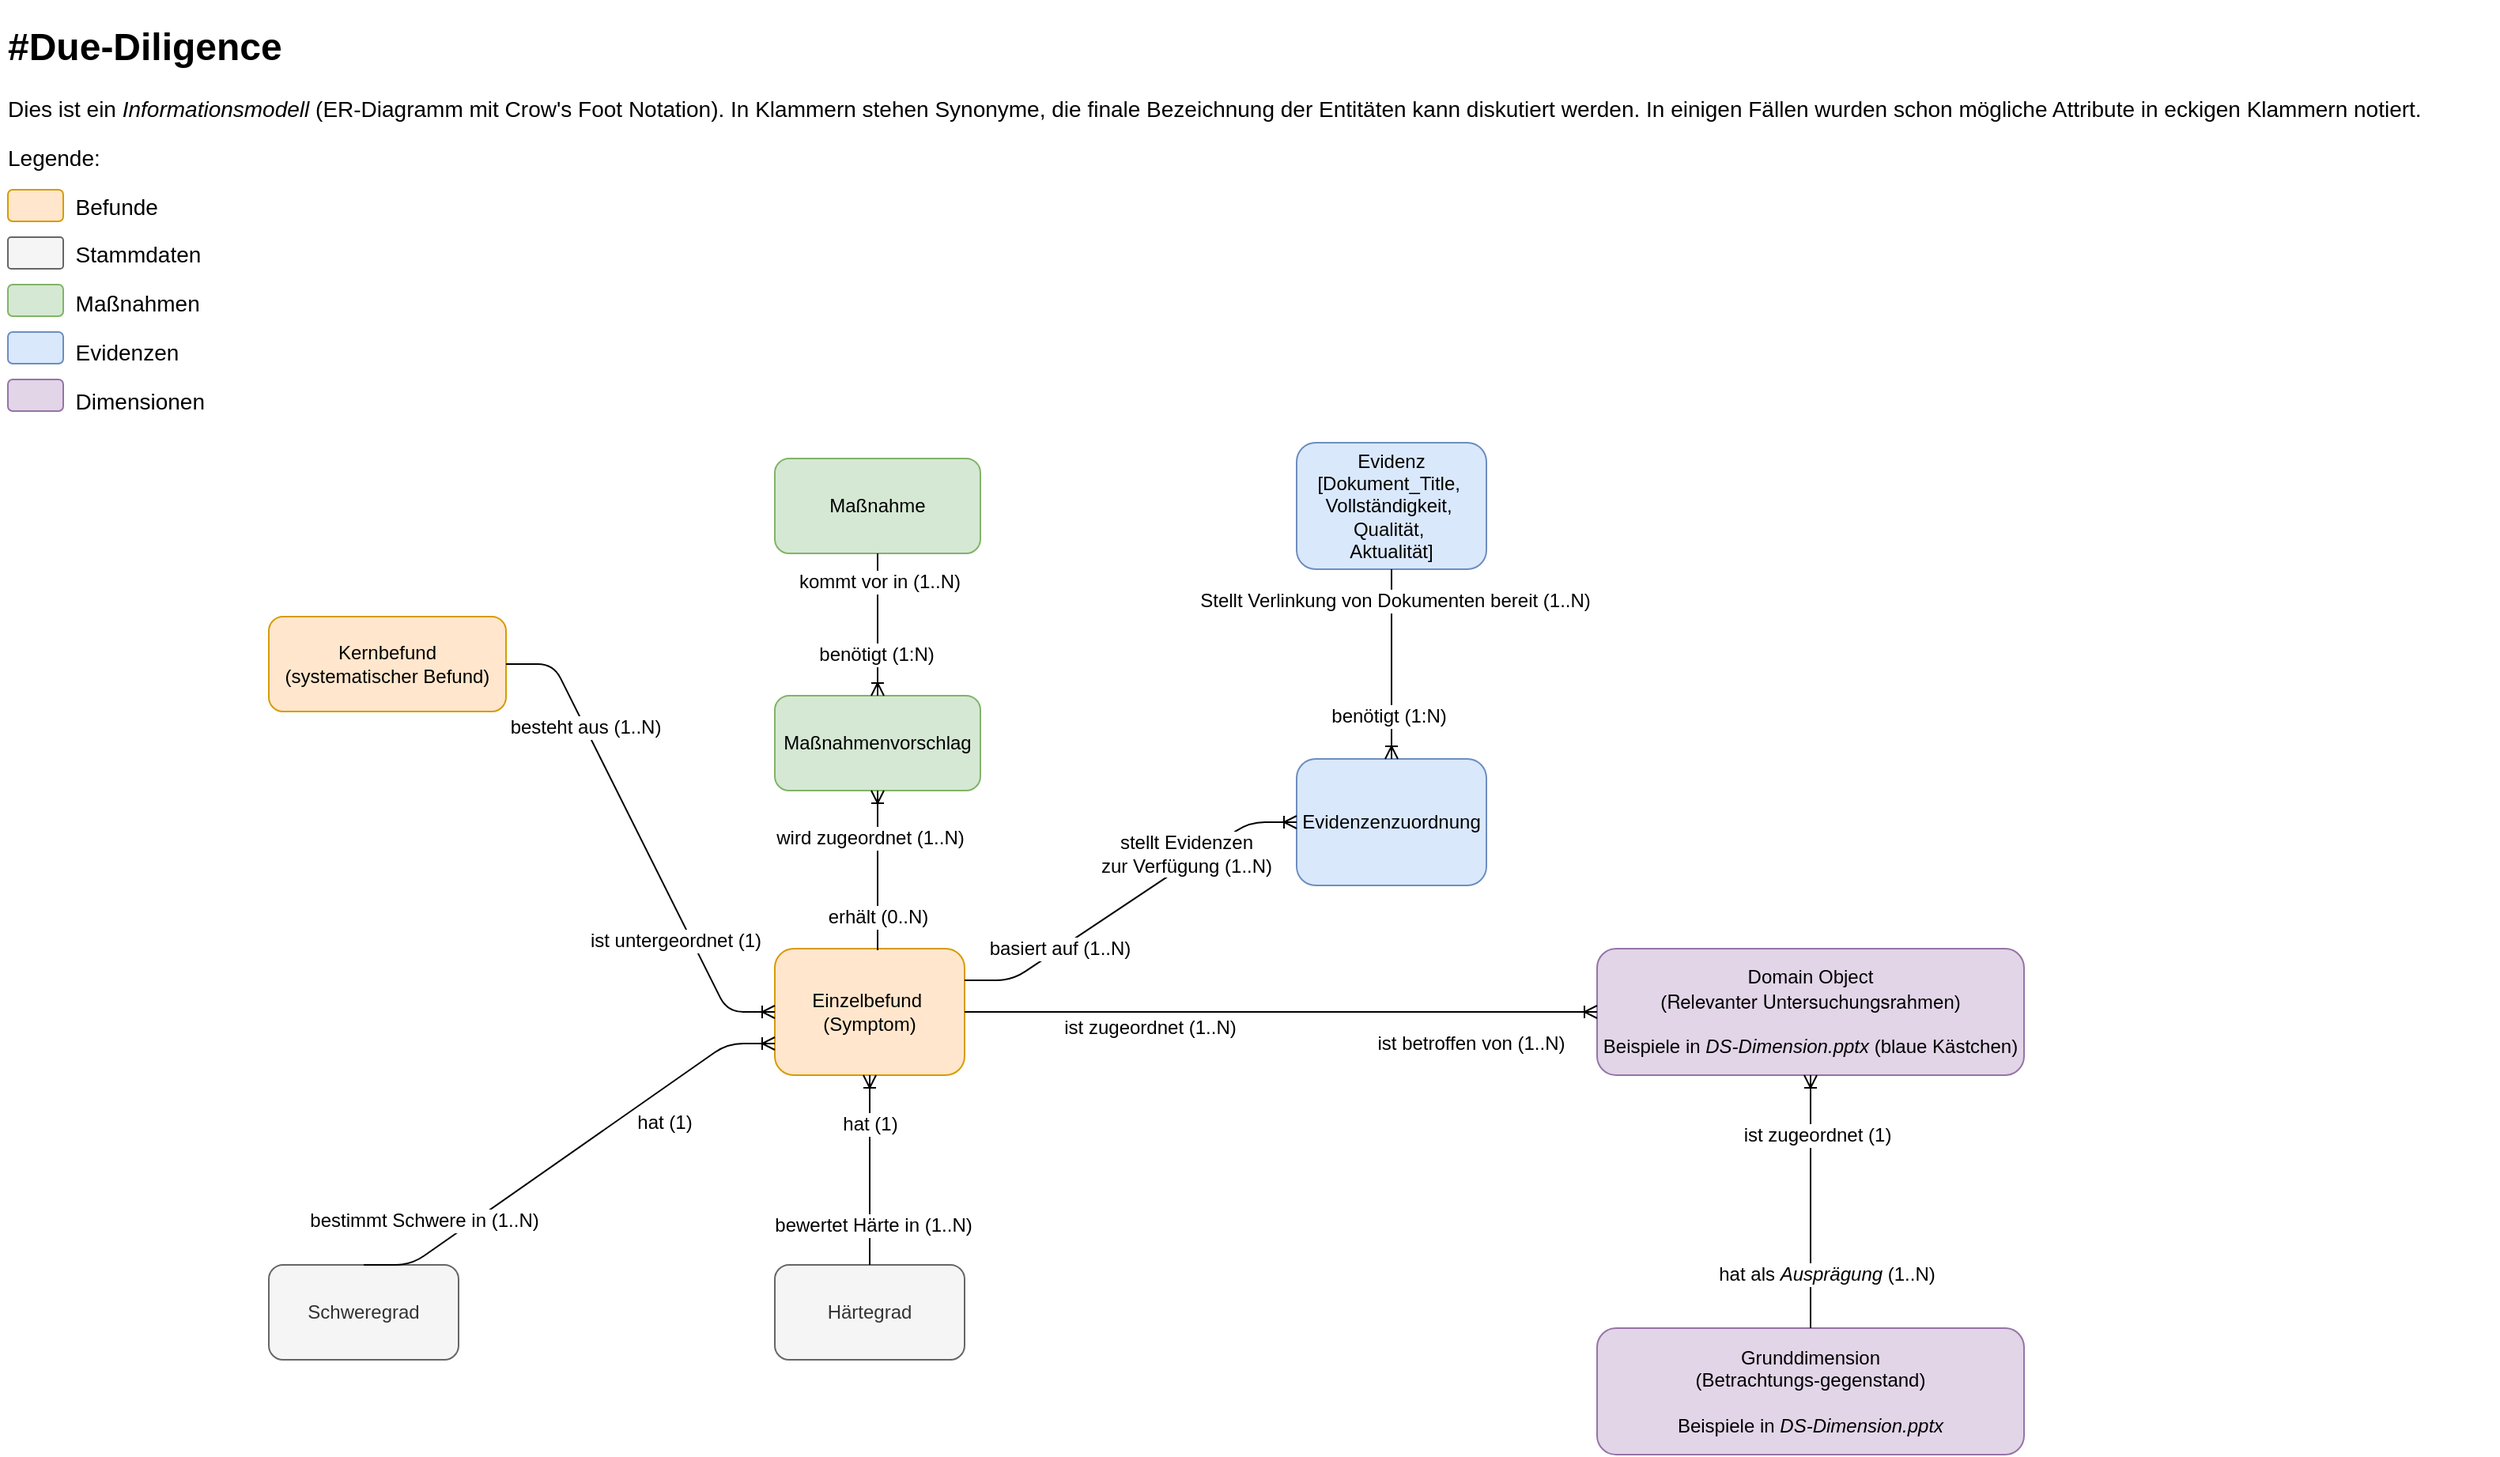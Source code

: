 <mxfile version="12.2.5" type="github" pages="1">
  <diagram name="Page-1" id="929967ad-93f9-6ef4-fab6-5d389245f69c">
    <mxGraphModel dx="932" dy="609" grid="1" gridSize="10" guides="1" tooltips="1" connect="1" arrows="1" fold="1" page="1" pageScale="1.5" pageWidth="1169" pageHeight="826" background="none" math="0" shadow="0">
      <root>
        <mxCell id="0" style=";html=1;"/>
        <mxCell id="1" style=";html=1;" parent="0"/>
        <mxCell id="lpoHIjDjbp7n_Nv5GESF-1" value="&lt;span style=&quot;white-space: normal&quot;&gt;Einzelbefund&amp;nbsp;&lt;/span&gt;&lt;br style=&quot;white-space: normal&quot;&gt;&lt;span style=&quot;white-space: normal&quot;&gt;(Symptom)&lt;/span&gt;" style="rounded=1;whiteSpace=wrap;html=1;fillColor=#ffe6cc;strokeColor=#d79b00;" parent="1" vertex="1">
          <mxGeometry x="500" y="610" width="120" height="80" as="geometry"/>
        </mxCell>
        <mxCell id="lpoHIjDjbp7n_Nv5GESF-2" value="Grunddimension&lt;br&gt;(Betrachtungs-gegenstand)&lt;br&gt;&lt;br&gt;&lt;span style=&quot;text-align: left&quot;&gt;Beispiele in&amp;nbsp;&lt;/span&gt;&lt;i style=&quot;text-align: left&quot;&gt;DS-Dimension.pptx&lt;br&gt;&lt;/i&gt;" style="rounded=1;whiteSpace=wrap;html=1;fillColor=#e1d5e7;strokeColor=#9673a6;" parent="1" vertex="1">
          <mxGeometry x="1020" y="850" width="270" height="80" as="geometry"/>
        </mxCell>
        <mxCell id="lpoHIjDjbp7n_Nv5GESF-3" value="Kernbefund (systematischer Befund)" style="rounded=1;whiteSpace=wrap;html=1;fillColor=#ffe6cc;strokeColor=#d79b00;" parent="1" vertex="1">
          <mxGeometry x="180" y="400" width="150" height="60" as="geometry"/>
        </mxCell>
        <mxCell id="lpoHIjDjbp7n_Nv5GESF-4" value="" style="edgeStyle=entityRelationEdgeStyle;fontSize=12;html=1;endArrow=ERoneToMany;entryX=0;entryY=0.5;entryDx=0;entryDy=0;" parent="1" source="lpoHIjDjbp7n_Nv5GESF-3" target="lpoHIjDjbp7n_Nv5GESF-1" edge="1">
          <mxGeometry width="100" height="100" relative="1" as="geometry">
            <mxPoint x="200" y="820" as="sourcePoint"/>
            <mxPoint x="300" y="720" as="targetPoint"/>
          </mxGeometry>
        </mxCell>
        <mxCell id="jVlvGWDDENxsNVDKOX9u-14" value="besteht aus (1..N)" style="text;html=1;resizable=0;points=[];align=center;verticalAlign=middle;labelBackgroundColor=#ffffff;" parent="lpoHIjDjbp7n_Nv5GESF-4" vertex="1" connectable="0">
          <mxGeometry x="-0.647" y="-19" relative="1" as="geometry">
            <mxPoint x="26" y="9.5" as="offset"/>
          </mxGeometry>
        </mxCell>
        <mxCell id="jVlvGWDDENxsNVDKOX9u-16" value="ist untergeordnet (1)" style="text;html=1;resizable=0;points=[];align=center;verticalAlign=middle;labelBackgroundColor=#ffffff;" parent="lpoHIjDjbp7n_Nv5GESF-4" vertex="1" connectable="0">
          <mxGeometry x="0.581" y="-1" relative="1" as="geometry">
            <mxPoint x="-17" y="-15" as="offset"/>
          </mxGeometry>
        </mxCell>
        <mxCell id="lpoHIjDjbp7n_Nv5GESF-5" value="Domain Object&lt;br&gt;(&lt;span style=&quot;font-family: &amp;#34;helvetica neue&amp;#34;&quot;&gt;Relevanter Untersuchungsrahmen&lt;/span&gt;)&lt;br&gt;&lt;br&gt;&lt;span style=&quot;text-align: left&quot;&gt;Beispiele in&amp;nbsp;&lt;/span&gt;&lt;i style=&quot;text-align: left&quot;&gt;DS-Dimension.pptx&amp;nbsp;&lt;/i&gt;&lt;span style=&quot;text-align: left&quot;&gt;(blaue Kästchen)&lt;/span&gt;" style="rounded=1;whiteSpace=wrap;html=1;align=center;fillColor=#e1d5e7;strokeColor=#9673a6;" parent="1" vertex="1">
          <mxGeometry x="1020" y="610" width="270" height="80" as="geometry"/>
        </mxCell>
        <mxCell id="lpoHIjDjbp7n_Nv5GESF-7" value="Maßnahmenvorschlag" style="rounded=1;html=1;whiteSpace=wrap;fillColor=#d5e8d4;strokeColor=#82b366;" parent="1" vertex="1">
          <mxGeometry x="500" y="450" width="130" height="60" as="geometry"/>
        </mxCell>
        <mxCell id="jVlvGWDDENxsNVDKOX9u-1" value="Schweregrad" style="rounded=1;whiteSpace=wrap;html=1;fillColor=#f5f5f5;strokeColor=#666666;fontColor=#333333;" parent="1" vertex="1">
          <mxGeometry x="180" y="810" width="120" height="60" as="geometry"/>
        </mxCell>
        <mxCell id="jVlvGWDDENxsNVDKOX9u-2" value="Härtegrad" style="rounded=1;whiteSpace=wrap;html=1;fillColor=#f5f5f5;strokeColor=#666666;fontColor=#333333;" parent="1" vertex="1">
          <mxGeometry x="500" y="810" width="120" height="60" as="geometry"/>
        </mxCell>
        <mxCell id="jVlvGWDDENxsNVDKOX9u-9" value="" style="fontSize=12;html=1;endArrow=ERoneToMany;entryX=0;entryY=0.75;entryDx=0;entryDy=0;exitX=0.5;exitY=0;exitDx=0;exitDy=0;edgeStyle=entityRelationEdgeStyle;elbow=vertical;" parent="1" source="jVlvGWDDENxsNVDKOX9u-1" target="lpoHIjDjbp7n_Nv5GESF-1" edge="1">
          <mxGeometry width="100" height="100" relative="1" as="geometry">
            <mxPoint x="20" y="1030" as="sourcePoint"/>
            <mxPoint x="120" y="930" as="targetPoint"/>
          </mxGeometry>
        </mxCell>
        <mxCell id="jVlvGWDDENxsNVDKOX9u-12" value="bestimmt&amp;nbsp;Schwere in (1..N)" style="text;html=1;resizable=0;points=[];align=center;verticalAlign=middle;labelBackgroundColor=#ffffff;" parent="jVlvGWDDENxsNVDKOX9u-9" vertex="1" connectable="0">
          <mxGeometry x="-0.786" y="1" relative="1" as="geometry">
            <mxPoint x="6.5" y="-25.5" as="offset"/>
          </mxGeometry>
        </mxCell>
        <mxCell id="jVlvGWDDENxsNVDKOX9u-13" value="hat (1)" style="text;html=1;resizable=0;points=[];align=center;verticalAlign=middle;labelBackgroundColor=#ffffff;" parent="jVlvGWDDENxsNVDKOX9u-9" vertex="1" connectable="0">
          <mxGeometry x="0.771" y="-1" relative="1" as="geometry">
            <mxPoint x="-37.5" y="46.5" as="offset"/>
          </mxGeometry>
        </mxCell>
        <mxCell id="jVlvGWDDENxsNVDKOX9u-10" value="" style="fontSize=12;html=1;endArrow=ERoneToMany;entryX=0.5;entryY=1;entryDx=0;entryDy=0;exitX=0.5;exitY=0;exitDx=0;exitDy=0;" parent="1" source="jVlvGWDDENxsNVDKOX9u-2" target="lpoHIjDjbp7n_Nv5GESF-1" edge="1">
          <mxGeometry width="100" height="100" relative="1" as="geometry">
            <mxPoint x="20" y="1030" as="sourcePoint"/>
            <mxPoint x="120" y="930" as="targetPoint"/>
          </mxGeometry>
        </mxCell>
        <mxCell id="jVlvGWDDENxsNVDKOX9u-17" value="hat (1)" style="text;html=1;resizable=0;points=[];align=center;verticalAlign=middle;labelBackgroundColor=#ffffff;" parent="jVlvGWDDENxsNVDKOX9u-10" vertex="1" connectable="0">
          <mxGeometry x="0.343" relative="1" as="geometry">
            <mxPoint y="-9" as="offset"/>
          </mxGeometry>
        </mxCell>
        <mxCell id="jVlvGWDDENxsNVDKOX9u-18" value="bewertet Härte in (1..N)" style="text;html=1;resizable=0;points=[];align=center;verticalAlign=middle;labelBackgroundColor=#ffffff;" parent="jVlvGWDDENxsNVDKOX9u-10" vertex="1" connectable="0">
          <mxGeometry x="-0.586" y="-2" relative="1" as="geometry">
            <mxPoint as="offset"/>
          </mxGeometry>
        </mxCell>
        <mxCell id="jVlvGWDDENxsNVDKOX9u-22" value="Evidenz &lt;br&gt;[&lt;span style=&quot;text-align: left&quot;&gt;Dokument_Title,&amp;nbsp;&lt;br&gt;&lt;/span&gt;&lt;span style=&quot;text-align: left&quot;&gt;Vollständigkeit,&amp;nbsp;&lt;br&gt;&lt;/span&gt;&lt;span style=&quot;text-align: left&quot;&gt;Qualität,&amp;nbsp;&lt;br&gt;&lt;/span&gt;&lt;span style=&quot;text-align: left&quot;&gt;Aktualität&lt;/span&gt;]" style="rounded=1;whiteSpace=wrap;html=1;fillColor=#dae8fc;strokeColor=#6c8ebf;" parent="1" vertex="1">
          <mxGeometry x="830" y="290" width="120" height="80" as="geometry"/>
        </mxCell>
        <mxCell id="tbm3mgn3CqdpKke_emqs-7" value="" style="edgeStyle=entityRelationEdgeStyle;fontSize=12;html=1;endArrow=ERoneToMany;entryX=0;entryY=0.5;entryDx=0;entryDy=0;exitX=1;exitY=0.5;exitDx=0;exitDy=0;" parent="1" source="lpoHIjDjbp7n_Nv5GESF-1" target="lpoHIjDjbp7n_Nv5GESF-5" edge="1">
          <mxGeometry width="100" height="100" relative="1" as="geometry">
            <mxPoint x="760" y="760" as="sourcePoint"/>
            <mxPoint x="860" y="660" as="targetPoint"/>
          </mxGeometry>
        </mxCell>
        <mxCell id="tbm3mgn3CqdpKke_emqs-8" value="ist zugeordnet (1..N)" style="text;html=1;resizable=0;points=[];align=center;verticalAlign=middle;labelBackgroundColor=#ffffff;" parent="tbm3mgn3CqdpKke_emqs-7" vertex="1" connectable="0">
          <mxGeometry x="-0.659" relative="1" as="geometry">
            <mxPoint x="49" y="10" as="offset"/>
          </mxGeometry>
        </mxCell>
        <mxCell id="tbm3mgn3CqdpKke_emqs-9" value="ist betroffen von (1..N)" style="text;html=1;resizable=0;points=[];align=center;verticalAlign=middle;labelBackgroundColor=#ffffff;" parent="tbm3mgn3CqdpKke_emqs-7" vertex="1" connectable="0">
          <mxGeometry x="0.76" y="-2" relative="1" as="geometry">
            <mxPoint x="-32" y="18" as="offset"/>
          </mxGeometry>
        </mxCell>
        <mxCell id="tbm3mgn3CqdpKke_emqs-10" value="" style="fontSize=12;html=1;endArrow=ERoneToMany;exitX=0.5;exitY=0;exitDx=0;exitDy=0;entryX=0.5;entryY=1;entryDx=0;entryDy=0;elbow=vertical;" parent="1" source="lpoHIjDjbp7n_Nv5GESF-2" target="lpoHIjDjbp7n_Nv5GESF-5" edge="1">
          <mxGeometry width="100" height="100" relative="1" as="geometry">
            <mxPoint x="220" y="990" as="sourcePoint"/>
            <mxPoint x="320" y="890" as="targetPoint"/>
          </mxGeometry>
        </mxCell>
        <mxCell id="tbm3mgn3CqdpKke_emqs-11" value="ist zugeordnet (1)" style="text;html=1;resizable=0;points=[];align=center;verticalAlign=middle;labelBackgroundColor=#ffffff;" parent="tbm3mgn3CqdpKke_emqs-10" vertex="1" connectable="0">
          <mxGeometry x="0.524" y="-4" relative="1" as="geometry">
            <mxPoint as="offset"/>
          </mxGeometry>
        </mxCell>
        <mxCell id="tbm3mgn3CqdpKke_emqs-12" value="hat als&amp;nbsp;&lt;i&gt;Ausprägung&lt;/i&gt;&amp;nbsp;(1..N)" style="text;html=1;resizable=0;points=[];align=center;verticalAlign=middle;labelBackgroundColor=#ffffff;" parent="tbm3mgn3CqdpKke_emqs-10" vertex="1" connectable="0">
          <mxGeometry x="-0.524" y="1" relative="1" as="geometry">
            <mxPoint x="11" y="3.5" as="offset"/>
          </mxGeometry>
        </mxCell>
        <mxCell id="nOuzh2_DET2T8DFauegL-1" value="&lt;h1&gt;#Due-Diligence&lt;/h1&gt;&lt;p style=&quot;font-size: 14px&quot;&gt;&lt;font style=&quot;font-size: 14px&quot;&gt;Dies ist ein &lt;i&gt;Informationsmodell &lt;/i&gt;(ER-Diagramm mit Crow&#39;s Foot Notation). In Klammern stehen Synonyme, die finale Bezeichnung der Entitäten kann diskutiert werden. In einigen Fällen wurden schon mögliche Attribute in eckigen Klammern notiert.&lt;/font&gt;&lt;/p&gt;&lt;p style=&quot;font-size: 14px&quot;&gt;&lt;span&gt;Legende:&lt;/span&gt;&lt;/p&gt;&lt;p style=&quot;font-size: 14px&quot;&gt;&lt;font style=&quot;font-size: 14px&quot;&gt;&amp;nbsp; &amp;nbsp; &amp;nbsp; &amp;nbsp; &amp;nbsp; &amp;nbsp;Befunde&lt;/font&gt;&lt;/p&gt;&lt;p style=&quot;font-size: 14px&quot;&gt;&amp;nbsp; &amp;nbsp; &amp;nbsp; &amp;nbsp; &amp;nbsp; &amp;nbsp;Stammdaten&lt;/p&gt;&lt;p style=&quot;font-size: 14px&quot;&gt;&amp;nbsp; &amp;nbsp; &amp;nbsp; &amp;nbsp; &amp;nbsp; &amp;nbsp;Maßnahmen&lt;/p&gt;&lt;p style=&quot;font-size: 14px&quot;&gt;&amp;nbsp; &amp;nbsp; &amp;nbsp; &amp;nbsp; &amp;nbsp; &amp;nbsp;Evidenzen&lt;/p&gt;&lt;p style=&quot;font-size: 14px&quot;&gt;&amp;nbsp; &amp;nbsp; &amp;nbsp; &amp;nbsp; &amp;nbsp; &amp;nbsp;Dimensionen&lt;/p&gt;&lt;p&gt;&lt;br&gt;&lt;/p&gt;" style="text;html=1;strokeColor=none;fillColor=none;spacing=5;spacingTop=-20;whiteSpace=wrap;overflow=hidden;rounded=0;" parent="1" vertex="1">
          <mxGeometry x="10" y="20" width="1580" height="260" as="geometry"/>
        </mxCell>
        <mxCell id="nOuzh2_DET2T8DFauegL-2" value="" style="rounded=1;whiteSpace=wrap;html=1;fillColor=#ffe6cc;strokeColor=#d79b00;" parent="1" vertex="1">
          <mxGeometry x="15" y="130" width="35" height="20" as="geometry"/>
        </mxCell>
        <mxCell id="nOuzh2_DET2T8DFauegL-5" value="" style="rounded=1;whiteSpace=wrap;html=1;fillColor=#f5f5f5;strokeColor=#666666;fontColor=#333333;arcSize=10;" parent="1" vertex="1">
          <mxGeometry x="15" y="160" width="35" height="20" as="geometry"/>
        </mxCell>
        <mxCell id="nOuzh2_DET2T8DFauegL-6" value="" style="rounded=1;html=1;whiteSpace=wrap;fillColor=#d5e8d4;strokeColor=#82b366;" parent="1" vertex="1">
          <mxGeometry x="15" y="190" width="35" height="20" as="geometry"/>
        </mxCell>
        <mxCell id="nOuzh2_DET2T8DFauegL-8" value="" style="rounded=1;whiteSpace=wrap;html=1;fillColor=#dae8fc;strokeColor=#6c8ebf;" parent="1" vertex="1">
          <mxGeometry x="15" y="220" width="35" height="20" as="geometry"/>
        </mxCell>
        <mxCell id="nOuzh2_DET2T8DFauegL-9" value="" style="rounded=1;whiteSpace=wrap;html=1;align=center;fillColor=#e1d5e7;strokeColor=#9673a6;" parent="1" vertex="1">
          <mxGeometry x="15" y="250" width="35" height="20" as="geometry"/>
        </mxCell>
        <mxCell id="nOuzh2_DET2T8DFauegL-12" value="Maßnahme" style="rounded=1;html=1;whiteSpace=wrap;fillColor=#d5e8d4;strokeColor=#82b366;" parent="1" vertex="1">
          <mxGeometry x="500" y="300" width="130" height="60" as="geometry"/>
        </mxCell>
        <mxCell id="nOuzh2_DET2T8DFauegL-13" value="" style="fontSize=12;html=1;endArrow=ERoneToMany;entryX=0.5;entryY=1;entryDx=0;entryDy=0;" parent="1" target="lpoHIjDjbp7n_Nv5GESF-7" edge="1">
          <mxGeometry width="100" height="100" relative="1" as="geometry">
            <mxPoint x="565" y="611" as="sourcePoint"/>
            <mxPoint x="580" y="485" as="targetPoint"/>
          </mxGeometry>
        </mxCell>
        <mxCell id="nOuzh2_DET2T8DFauegL-15" value="erhält (0..N)" style="text;html=1;resizable=0;points=[];align=center;verticalAlign=middle;labelBackgroundColor=#ffffff;" parent="nOuzh2_DET2T8DFauegL-13" vertex="1" connectable="0">
          <mxGeometry x="-0.62" y="-3" relative="1" as="geometry">
            <mxPoint x="-3" y="-2" as="offset"/>
          </mxGeometry>
        </mxCell>
        <mxCell id="nOuzh2_DET2T8DFauegL-16" value="wird zugeordnet (1..N)" style="text;html=1;resizable=0;points=[];align=center;verticalAlign=middle;labelBackgroundColor=#ffffff;" parent="nOuzh2_DET2T8DFauegL-13" vertex="1" connectable="0">
          <mxGeometry x="0.552" y="1" relative="1" as="geometry">
            <mxPoint x="-4" y="7.5" as="offset"/>
          </mxGeometry>
        </mxCell>
        <mxCell id="nOuzh2_DET2T8DFauegL-14" value="" style="fontSize=12;html=1;endArrow=ERoneToMany;entryX=0.5;entryY=0;entryDx=0;entryDy=0;exitX=0.5;exitY=1;exitDx=0;exitDy=0;" parent="1" source="nOuzh2_DET2T8DFauegL-12" target="lpoHIjDjbp7n_Nv5GESF-7" edge="1">
          <mxGeometry width="100" height="100" relative="1" as="geometry">
            <mxPoint x="410" y="440" as="sourcePoint"/>
            <mxPoint x="510" y="340" as="targetPoint"/>
          </mxGeometry>
        </mxCell>
        <mxCell id="nOuzh2_DET2T8DFauegL-17" value="kommt vor in (1..N)" style="text;html=1;resizable=0;points=[];align=center;verticalAlign=middle;labelBackgroundColor=#ffffff;" parent="nOuzh2_DET2T8DFauegL-14" vertex="1" connectable="0">
          <mxGeometry x="-0.596" y="1" relative="1" as="geometry">
            <mxPoint as="offset"/>
          </mxGeometry>
        </mxCell>
        <mxCell id="nOuzh2_DET2T8DFauegL-18" value="benötigt (1:N)" style="text;html=1;resizable=0;points=[];align=center;verticalAlign=middle;labelBackgroundColor=#ffffff;" parent="nOuzh2_DET2T8DFauegL-14" vertex="1" connectable="0">
          <mxGeometry x="0.418" y="-1" relative="1" as="geometry">
            <mxPoint as="offset"/>
          </mxGeometry>
        </mxCell>
        <mxCell id="nOuzh2_DET2T8DFauegL-19" value="Evidenzenzuordnung" style="rounded=1;whiteSpace=wrap;html=1;fillColor=#dae8fc;strokeColor=#6c8ebf;" parent="1" vertex="1">
          <mxGeometry x="830" y="490" width="120" height="80" as="geometry"/>
        </mxCell>
        <mxCell id="nOuzh2_DET2T8DFauegL-20" value="" style="edgeStyle=entityRelationEdgeStyle;fontSize=12;html=1;endArrow=ERoneToMany;exitX=1;exitY=0.25;exitDx=0;exitDy=0;entryX=0;entryY=0.5;entryDx=0;entryDy=0;" parent="1" source="lpoHIjDjbp7n_Nv5GESF-1" target="nOuzh2_DET2T8DFauegL-19" edge="1">
          <mxGeometry width="100" height="100" relative="1" as="geometry">
            <mxPoint x="680" y="619" as="sourcePoint"/>
            <mxPoint x="780" y="519" as="targetPoint"/>
          </mxGeometry>
        </mxCell>
        <mxCell id="nOuzh2_DET2T8DFauegL-24" value="stellt Evidenzen &lt;br&gt;zur Verfügung (1..N)" style="text;html=1;resizable=0;points=[];align=center;verticalAlign=middle;labelBackgroundColor=#ffffff;" parent="nOuzh2_DET2T8DFauegL-20" vertex="1" connectable="0">
          <mxGeometry x="0.482" y="-1" relative="1" as="geometry">
            <mxPoint x="-13.5" y="1.5" as="offset"/>
          </mxGeometry>
        </mxCell>
        <mxCell id="nOuzh2_DET2T8DFauegL-25" value="basiert auf (1..N)" style="text;html=1;resizable=0;points=[];align=center;verticalAlign=middle;labelBackgroundColor=#ffffff;" parent="nOuzh2_DET2T8DFauegL-20" vertex="1" connectable="0">
          <mxGeometry x="-0.61" y="2" relative="1" as="geometry">
            <mxPoint x="17" y="-9" as="offset"/>
          </mxGeometry>
        </mxCell>
        <mxCell id="nOuzh2_DET2T8DFauegL-21" value="" style="fontSize=12;html=1;endArrow=ERoneToMany;entryX=0.5;entryY=0;entryDx=0;entryDy=0;exitX=0.5;exitY=1;exitDx=0;exitDy=0;" parent="1" source="jVlvGWDDENxsNVDKOX9u-22" target="nOuzh2_DET2T8DFauegL-19" edge="1">
          <mxGeometry width="100" height="100" relative="1" as="geometry">
            <mxPoint x="900" y="640" as="sourcePoint"/>
            <mxPoint x="1000" y="540" as="targetPoint"/>
          </mxGeometry>
        </mxCell>
        <mxCell id="nOuzh2_DET2T8DFauegL-22" value="Stellt Verlinkung von Dokumenten bereit (1..N)" style="text;html=1;resizable=0;points=[];align=center;verticalAlign=middle;labelBackgroundColor=#ffffff;" parent="nOuzh2_DET2T8DFauegL-21" vertex="1" connectable="0">
          <mxGeometry x="-0.667" y="2" relative="1" as="geometry">
            <mxPoint as="offset"/>
          </mxGeometry>
        </mxCell>
        <mxCell id="nOuzh2_DET2T8DFauegL-23" value="benötigt (1:N)" style="text;html=1;resizable=0;points=[];align=center;verticalAlign=middle;labelBackgroundColor=#ffffff;" parent="nOuzh2_DET2T8DFauegL-21" vertex="1" connectable="0">
          <mxGeometry x="0.55" y="-2" relative="1" as="geometry">
            <mxPoint as="offset"/>
          </mxGeometry>
        </mxCell>
      </root>
    </mxGraphModel>
  </diagram>
</mxfile>
